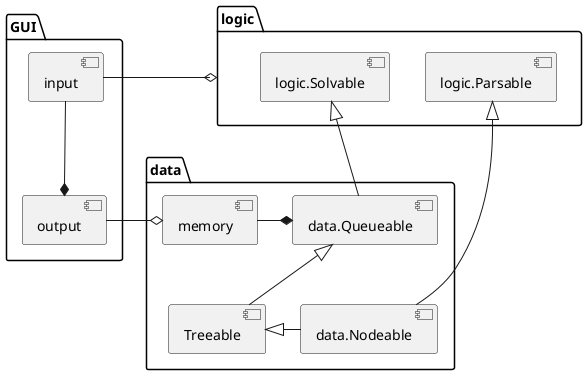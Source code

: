 @startuml

package GUI {
    component output
    component input
}

package logic {
    component logic.Solvable
    component logic.Parsable
}

package data {
    component memory
    component data.Queueable
    component Treeable
    component data.Nodeable
}

[input]     -right-o     logic
[output]    *-up-      [input]
[output]    -right-o     [memory]
[memory]    -right-*    [data.Queueable]

[logic.Solvable]  <|-down-    [data.Queueable]
[data.Queueable] <|-down-    [Treeable]

[Treeable]  <|-right-    [data.Nodeable]
[logic.Parsable]  <|-down-     [data.Nodeable]

@enduml
